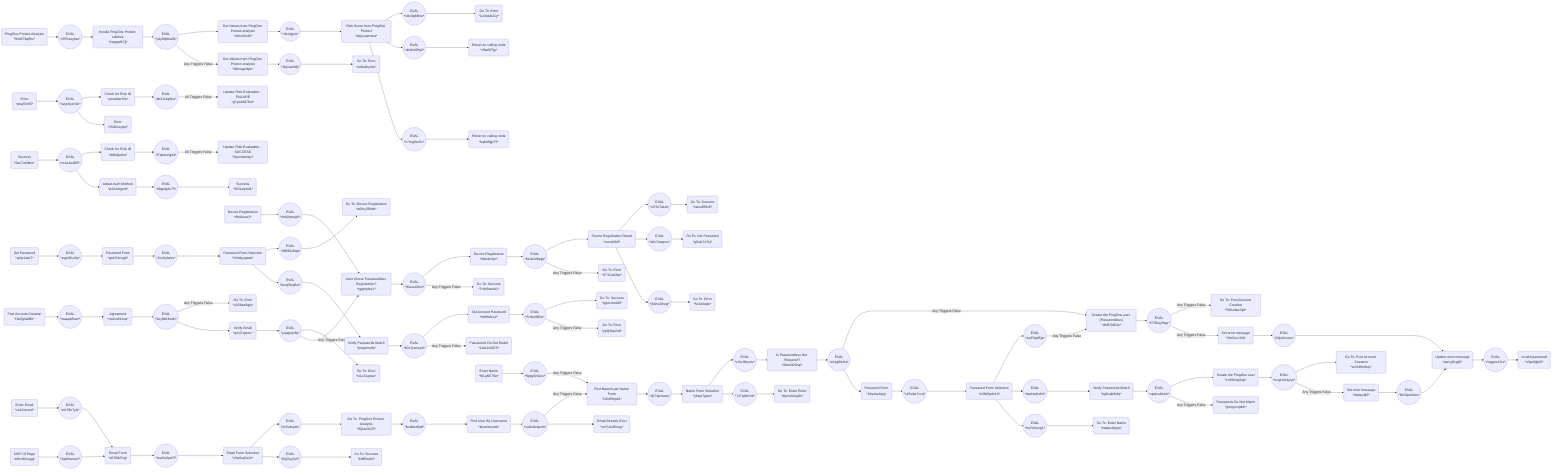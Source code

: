 flowchart LR
    v7rng0sn5c(("EVAL<br>*v7rng0sn5c*")) --> hqbldfgp75("Return to calling node<br>*hqbldfgp75*")
    dpyuspmzna("Risk Score from PingOne Protect<br>*dpyuspmzna*") --> d4x3gb8izo(("EVAL<br>*d4x3gb8izo*"))
    yesd4wr10s("Check for RIsk ID<br>*yesd4wr10s*") --> kh21zbp6ux(("EVAL<br>*kh21zbp6ux*"))
    xldkllymko("Check for RIsk ID<br>*xldkllymko*") --> f7deeungd4(("EVAL<br>*f7deeungd4*"))
    6tbnogu9pe("Get Values from PingOne Protect analysis<br>*6tbnogu9pe*") --> 3lg1avddlj(("EVAL<br>*3lg1avddlj*"))
    f7deeungd4(("EVAL<br>*f7deeungd4*")) -- All Triggers False --> fyiexmemqv("Update Risk Evaluation - SUCCESS<br>*fyiexmemqv*")
    vs1a4w3l05(("EVAL<br>*vs1a4w3l05*")) --> xldkllymko("Check for RIsk ID<br>*xldkllymko*")
    3lg1avddlj(("EVAL<br>*3lg1avddlj*")) --> onba8ryx6o("Go To: Error<br>*onba8ryx6o*")
    kh21zbp6ux(("EVAL<br>*kh21zbp6ux*")) -- All Triggers False --> g7ya3dd76m("Update Risk Evaluation - FAILURE<br>*g7ya3dd76m*")
    d4x3gb8izo(("EVAL<br>*d4x3gb8izo*")) --> 1v0wkik21y("Go To: Error<br>*1v0wkik21y*")
    ovgv5ycn3o(("EVAL<br>*ovgv5ycn3o*")) --> yesd4wr10s("Check for RIsk ID<br>*yesd4wr10s*")
    9nx674q8hc("PingOne Protect Analysis<br>*9nx674q8hc*") --> x97hzoypsc(("EVAL<br>*x97hzoypsc*"))
    x97hzoypsc(("EVAL<br>*x97hzoypsc*")) --> 1vqqpdh7jj("Invoke PingOne Protect subflow<br>*1vqqpdh7jj*")
    ounerl6t9("Device Registration Result<br>*ounerl6t9*") --> oi73z7ak2s(("EVAL<br>*oi73z7ak2s*"))
    ohp2wj0s2n("Email Form Selection<br>*ohp2wj0s2n*") --> 3v5v4xjvbl(("EVAL<br>*3v5v4xjvbl*"))
    x3sr98yxnv(("EVAL<br>*x3sr98yxnv*")) --> i8me302hqi("Is Passwordless Not Required?<br>*i8me302hqi*")
    7z7q9efrmf(("EVAL<br>*7z7q9efrmf*")) --> 8ymuhluq2b("Go To: Enter Email<br>*8ymuhluq2b*")
    dnl97jd62e("Create the PingOne user (Passwordless)<br>*dnl97jd62e*") --> 3759wy9sgr(("EVAL<br>*3759wy9sgr*"))
    e6v7ewqrvc(("EVAL<br>*e6v7ewqrvc*")) --> g0ofs7x7ej("Go To: Set Password<br>*g0ofs7x7ej*")
    ounerl6t9("Device Registration Result<br>*ounerl6t9*") --> e6v7ewqrvc(("EVAL<br>*e6v7ewqrvc*"))
    rgghrjdny1("User Chose Passwordless Registration?<br>*rgghrjdny1*") --> r6sues2bxt(("EVAL<br>*r6sues2bxt*"))
    k0x7ywsse6(("EVAL<br>*k0x7ywsse6*")) --> rtdrfhdzo2("Set Account Password<br>*rtdrfhdzo2*")
    hbtxkrrfyo("Device Registration<br>*hbtxkrrfyo*") --> 8euk2r8qqp(("EVAL<br>*8euk2r8qqp*"))
    a2zg9lz4ta(("EVAL<br>*a2zg9lz4ta*")) -- Any Triggers False --> dnl97jd62e("Create the PingOne user (Passwordless)<br>*dnl97jd62e*")
    r6sues2bxt(("EVAL<br>*r6sues2bxt*")) --> hbtxkrrfyo("Device Registration<br>*hbtxkrrfyo*")
    ovgv5ycn3o(("EVAL<br>*ovgv5ycn3o*")) --> 25d4oxyqsl("Error<br>*25d4oxyqsl*")
    k0x7ywsse6(("EVAL<br>*k0x7ywsse6*")) -- Any Triggers False --> 1bei1x0975("Passwords Do Not Match<br>*1bei1x0975*")
    kerq5fyp8w(("EVAL<br>*kerq5fyp8w*")) --> jnsqnfzu9s("Verify Passwords Match<br>*jnsqnfzu9s*")
    daxhwjbxh3(("EVAL<br>*daxhwjbxh3*")) --> kg5xab6nfq("Verify Passwords Match<br>*kg5xab6nfq*")
    gnh7rkcsg6("Password Form<br>*gnh7rkcsg6*") --> 3os5ylwizz(("EVAL<br>*3os5ylwizz*"))
    h0fakyqawb("Password Form Selection<br>*h0fakyqawb*") --> 46fi95z8qq(("EVAL<br>*46fi95z8qq*"))
    fw7x3rsvg1(("EVAL<br>*fw7x3rsvg1*")) --> zwqtnahpyq("Go To: Enter Name<br>*zwqtnahpyq*")
    5rnhpdt5er(("EVAL<br>*5rnhpdt5er*")) --> qgncxw4dil("Go To: Success<br>*qgncxw4dil*")
    updxs8x4oi(("EVAL<br>*updxs8x4oi*")) --> rx35m4y6sp("Create the PingOne user<br>*rx35m4y6sp*")
    w8u36wcyjg("NOP UI Page<br>*w8u36wcyjg*") --> 9ajkfnvew2(("EVAL<br>*9ajkfnvew2*"))
    1ftyww4qrg("Password Form<br>*1ftyww4qrg*") --> uf3wbe7ccq(("EVAL<br>*uf3wbe7ccq*"))
    e3hk5pdx14("Password Form Selection<br>*e3hk5pdx14*") --> za37tpd5ja(("EVAL<br>*za37tpd5ja*"))
    e3hk5pdx14("Password Form Selection<br>*e3hk5pdx14*") --> daxhwjbxh3(("EVAL<br>*daxhwjbxh3*"))
    5rnhpdt5er(("EVAL<br>*5rnhpdt5er*")) -- Any Triggers False --> yp9j3kp2u6("Go To: Error<br>*yp9j3kp2u6*")
    h0fakyqawb("Password Form Selection<br>*h0fakyqawb*") --> kerq5fyp8w(("EVAL<br>*kerq5fyp8w*"))
    3759wy9sgr(("EVAL<br>*3759wy9sgr*")) -- Any Triggers False --> 556oibw7qb("Go To: Post Account Creation<br>*556oibw7qb*")
    ounerl6t9("Device Registration Result<br>*ounerl6t9*") --> j5sho28srg(("EVAL<br>*j5sho28srg*"))
    j5g7kyj3v5(("EVAL<br>*j5g7kyj3v5*")) --> ktfff5wvhf("Go To: Success<br>*ktfff5wvhf*")
    6trtikxvu3("Device Registration<br>*6trtikxvu3*") --> 4nbljmsup0(("EVAL<br>*4nbljmsup0*"))
    3ey8zk3woh(("EVAL<br>*3ey8zk3woh*")) -- Any Triggers False --> o25haz9qjo("Go To: Error<br>*o25haz9qjo*")
    z876lbl7xg("Email Form<br>*z876lbl7xg*") --> tew5x0pd7f(("EVAL<br>*tew5x0pd7f*"))
    tew5x0pd7f(("EVAL<br>*tew5x0pd7f*")) --> ohp2wj0s2n("Email Form Selection<br>*ohp2wj0s2n*")
    r6sues2bxt(("EVAL<br>*r6sues2bxt*")) -- Any Triggers False --> 7reb9aouh1("Go To: Success<br>*7reb9aouh1*")
    kg5xab6nfq("Verify Passwords Match<br>*kg5xab6nfq*") --> updxs8x4oi(("EVAL<br>*updxs8x4oi*"))
    za37tpd5ja(("EVAL<br>*za37tpd5ja*")) -- Any Triggers False --> dnl97jd62e("Create the PingOne user (Passwordless)<br>*dnl97jd62e*")
    jnsqnfzu9s("Verify Passwords Match<br>*jnsqnfzu9s*") --> k0x7ywsse6(("EVAL<br>*k0x7ywsse6*"))
    6ax7ut4bhe("Success<br>*6ax7ut4bhe*") --> vs1a4w3l05(("EVAL<br>*vs1a4w3l05*"))
    ocq1m14pys(("EVAL<br>*ocq1m14pys*")) --> vm34fm8ejo("Go To: Post Account Creation<br>*vm34fm8ejo*")
    46fi95z8qq(("EVAL<br>*46fi95z8qq*")) --> a6bry36bsh("Go To: Device Registration<br>*a6bry36bsh*")
    3os5ylwizz(("EVAL<br>*3os5ylwizz*")) --> h0fakyqawb("Password Form Selection<br>*h0fakyqawb*")
    8euk2r8qqp(("EVAL<br>*8euk2r8qqp*")) --> ounerl6t9("Device Registration Result<br>*ounerl6t9*")
    rtdrfhdzo2("Set Account Password<br>*rtdrfhdzo2*") --> 5rnhpdt5er(("EVAL<br>*5rnhpdt5er*"))
    q574pstasq(("EVAL<br>*q574pstasq*")) --> yktqs7gian("Name Form Selection<br>*yktqs7gian*")
    a2zg9lz4ta(("EVAL<br>*a2zg9lz4ta*")) --> 1ftyww4qrg("Password Form<br>*1ftyww4qrg*")
    i8me302hqi("Is Passwordless Not Required?<br>*i8me302hqi*") --> a2zg9lz4ta(("EVAL<br>*a2zg9lz4ta*"))
    lx6499vpt4("First Name/Last Name Form<br>*lx6499vpt4*") --> q574pstasq(("EVAL<br>*q574pstasq*"))
    ohp2wj0s2n("Email Form Selection<br>*ohp2wj0s2n*") --> j5g7kyj3v5(("EVAL<br>*j5g7kyj3v5*"))
    qnljz2ats7("Set Password<br>*qnljz2ats7*") --> tcgo0fso3q(("EVAL<br>*tcgo0fso3q*"))
    waqap3wtx(("EVAL<br>*waqap3wtx*")) --> ce4oo61zup("Agreement<br>*ce4oo61zup*")
    i2k2g4dd4k("Post Account Creation<br>*i2k2g4dd4k*") --> waqap3wtx(("EVAL<br>*waqap3wtx*"))
    8euk2r8qqp(("EVAL<br>*8euk2r8qqp*")) -- Any Triggers False --> 9731nsl2tw("Go To: Error<br>*9731nsl2tw*")
    q2xj7vprwc("Verify Email<br>*q2xj7vprwc*") --> yauguijv8y(("EVAL<br>*yauguijv8y*"))
    ce4oo61zup("Agreement<br>*ce4oo61zup*") --> 3ey8zk3woh(("EVAL<br>*3ey8zk3woh*"))
    3ey8zk3woh(("EVAL<br>*3ey8zk3woh*")) --> q2xj7vprwc("Verify Email<br>*q2xj7vprwc*")
    yktqs7gian("Name Form Selection<br>*yktqs7gian*") --> x3sr98yxnv(("EVAL<br>*x3sr98yxnv*"))
    jx2e1mgzth("Adjust Auth Method<br>*jx2e1mgzth*") --> 8tqp4g8v75(("EVAL<br>*8tqp4g8v75*"))
    3759wy9sgr(("EVAL<br>*3759wy9sgr*")) -- Any Triggers False --> 3ns5occh3t("Set error message<br>*3ns5occh3t*")
    3ns5occh3t("Set error message<br>*3ns5occh3t*") --> 0dju0vxxvx(("EVAL<br>*0dju0vxxvx*"))
    va3e8v4pwh(("EVAL<br>*va3e8v4pwh*")) -- Any Triggers False --> lx6499vpt4("First Name/Last Name Form<br>*lx6499vpt4*")
    bv1bbofla6(("EVAL<br>*bv1bbofla6*")) --> 4kcztxnwnw("Find User By Username<br>*4kcztxnwnw*")
    4kcztxnwnw("Find User By Username<br>*4kcztxnwnw*") --> va3e8v4pwh(("EVAL<br>*va3e8v4pwh*"))
    vs1a4w3l05(("EVAL<br>*vs1a4w3l05*")) --> jx2e1mgzth("Adjust Auth Method<br>*jx2e1mgzth*")
    oi73z7ak2s(("EVAL<br>*oi73z7ak2s*")) --> vwzsll89x6("Go To: Success<br>*vwzsll89x6*")
    xfe79n7ylz(("EVAL<br>*xfe79n7ylz*")) --> z876lbl7xg("Email Form<br>*z876lbl7xg*")
    ce1r0zvwxl("Enter Email<br>*ce1r0zvwxl*") --> xfe79n7ylz(("EVAL<br>*xfe79n7ylz*"))
    9ajkfnvew2(("EVAL<br>*9ajkfnvew2*")) --> z876lbl7xg("Email Form<br>*z876lbl7xg*")
    e3hk5pdx14("Password Form Selection<br>*e3hk5pdx14*") --> fw7x3rsvg1(("EVAL<br>*fw7x3rsvg1*"))
    va3e8v4pwh(("EVAL<br>*va3e8v4pwh*")) --> cm74w90uay("Email Already Exist<br>*cm74w90uay*")
    9ppy0nt2zs(("EVAL<br>*9ppy0nt2zs*")) -- Any Triggers False --> lx6499vpt4("First Name/Last Name Form<br>*lx6499vpt4*")
    f61g6i579w("Enter Name<br>*f61g6i579w*") --> 9ppy0nt2zs(("EVAL<br>*9ppy0nt2zs*"))
    4nbljmsup0(("EVAL<br>*4nbljmsup0*")) --> rgghrjdny1("User Chose Passwordless Registration?<br>*rgghrjdny1*")
    prajl7in65("Error<br>*prajl7in65*") --> ovgv5ycn3o(("EVAL<br>*ovgv5ycn3o*"))
    updxs8x4oi(("EVAL<br>*updxs8x4oi*")) -- Any Triggers False --> gwcgcvqdnk("Passwords Do Not Match<br>*gwcgcvqdnk*")
    yauguijv8y(("EVAL<br>*yauguijv8y*")) -- Any Triggers False --> sl1u7aepun("Go To: Error<br>*sl1u7aepun*")
    yktqs7gian("Name Form Selection<br>*yktqs7gian*") --> 7z7q9efrmf(("EVAL<br>*7z7q9efrmf*"))
    rx35m4y6sp("Create the PingOne user<br>*rx35m4y6sp*") --> ocq1m14pys(("EVAL<br>*ocq1m14pys*"))
    j5sho28srg(("EVAL<br>*j5sho28srg*")) --> fvt1eikqlw("Go To: Error<br>*fvt1eikqlw*")
    yauguijv8y(("EVAL<br>*yauguijv8y*")) --> rgghrjdny1("User Chose Passwordless Registration?<br>*rgghrjdny1*")
    tcgo0fso3q(("EVAL<br>*tcgo0fso3q*")) --> gnh7rkcsg6("Password Form<br>*gnh7rkcsg6*")
    uf3wbe7ccq(("EVAL<br>*uf3wbe7ccq*")) --> e3hk5pdx14("Password Form Selection<br>*e3hk5pdx14*")
    8tqp4g8v75(("EVAL<br>*8tqp4g8v75*")) --> 3231zqih41("Success<br>*3231zqih41*")
    awcyj6ng8l("Update error message<br>*awcyj6ng8l*") --> nzgpez13rz(("EVAL<br>*nzgpez13rz*"))
    nzgpez13rz(("EVAL<br>*nzgpez13rz*")) --> o5pe6jfpi5("Invalid password<br>*o5pe6jfpi5*")
    itzday4ij6("Set error message<br>*itzday4ij6*") --> hb32pzk5ax(("EVAL<br>*hb32pzk5ax*"))
    hb32pzk5ax(("EVAL<br>*hb32pzk5ax*")) --> awcyj6ng8l("Update error message<br>*awcyj6ng8l*")
    ocq1m14pys(("EVAL<br>*ocq1m14pys*")) -- Any Triggers False --> itzday4ij6("Set error message<br>*itzday4ij6*")
    0dju0vxxvx(("EVAL<br>*0dju0vxxvx*")) --> awcyj6ng8l("Update error message<br>*awcyj6ng8l*")
    3v5v4xjvbl(("EVAL<br>*3v5v4xjvbl*")) --> 9lj2zn3s78("Go To: PingOne Protect Analysis<br>*9lj2zn3s78*")
    9lj2zn3s78("Go To: PingOne Protect Analysis<br>*9lj2zn3s78*") --> bv1bbofla6(("EVAL<br>*bv1bbofla6*"))
    1vqqpdh7jj("Invoke PingOne Protect subflow<br>*1vqqpdh7jj*") --> ydy90pbw5k(("EVAL<br>*ydy90pbw5k*"))
    ydy90pbw5k(("EVAL<br>*ydy90pbw5k*")) --> c6trci9e40("Get Values from PingOne Protect analysis<br>*c6trci9e40*")
    ydy90pbw5k(("EVAL<br>*ydy90pbw5k*")) -- Any Triggers False --> 6tbnogu9pe("Get Values from PingOne Protect analysis<br>*6tbnogu9pe*")
    c6trci9e40("Get Values from PingOne Protect analysis<br>*c6trci9e40*") --> vkiofgjsix(("EVAL<br>*vkiofgjsix*"))
    vkiofgjsix(("EVAL<br>*vkiofgjsix*")) --> dpyuspmzna("Risk Score from PingOne Protect<br>*dpyuspmzna*")
    dpyuspmzna("Risk Score from PingOne Protect<br>*dpyuspmzna*") --> obdb16fbj2(("EVAL<br>*obdb16fbj2*"))
    obdb16fbj2(("EVAL<br>*obdb16fbj2*")) --> rffad6f7jp("Return to calling node<br>*rffad6f7jp*")
    dpyuspmzna("Risk Score from PingOne Protect<br>*dpyuspmzna*") --> v7rng0sn5c(("EVAL<br>*v7rng0sn5c*"))